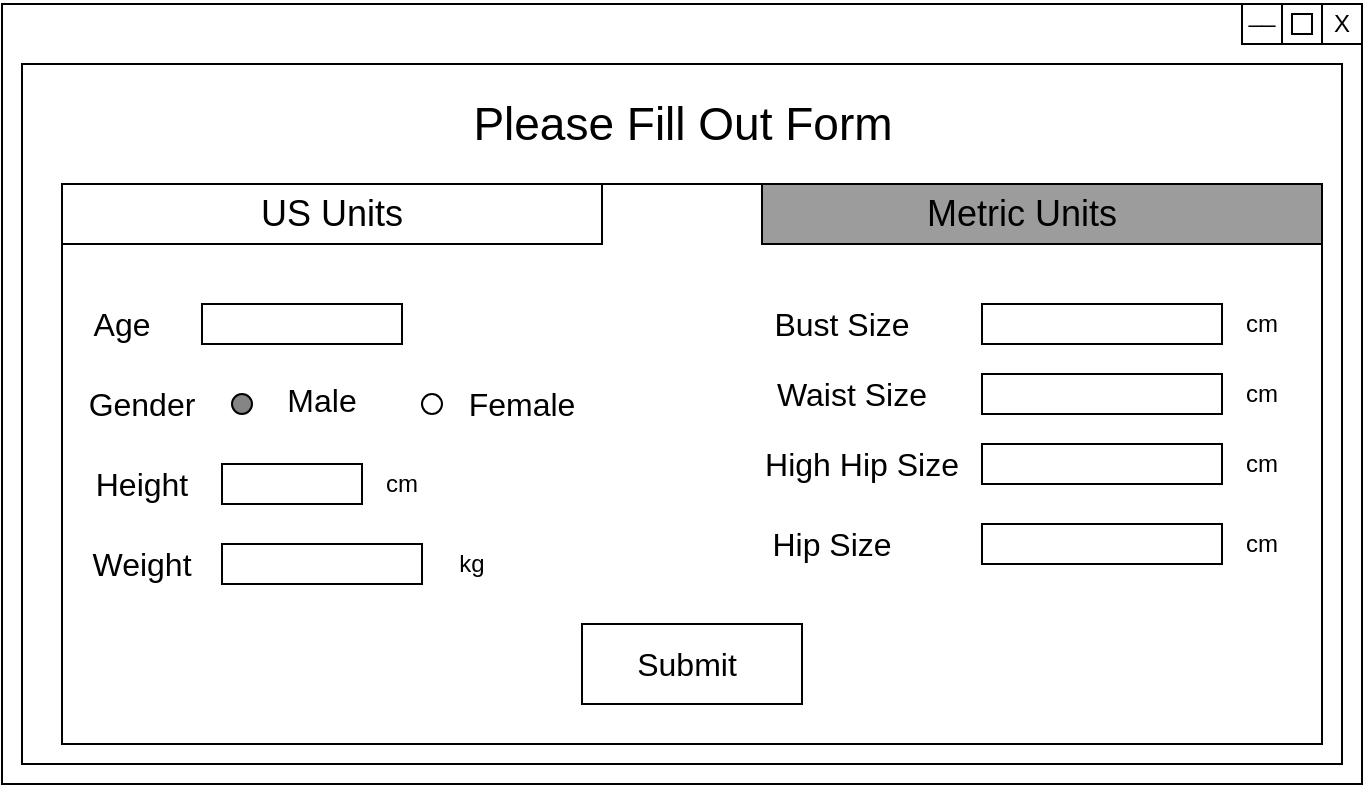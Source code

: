 <mxfile version="12.9.6" type="github"><diagram id="9UC1ZBUf9r_J20Ng0Syh" name="Page-1"><mxGraphModel dx="868" dy="450" grid="1" gridSize="10" guides="1" tooltips="1" connect="1" arrows="1" fold="1" page="1" pageScale="1" pageWidth="827" pageHeight="1169" math="0" shadow="0"><root><mxCell id="0"/><mxCell id="1" parent="0"/><mxCell id="mh5o7TWo_xymcsIFWV8s-2" value="" style="rounded=0;whiteSpace=wrap;html=1;" parent="1" vertex="1"><mxGeometry x="80" y="50" width="680" height="390" as="geometry"/></mxCell><mxCell id="mh5o7TWo_xymcsIFWV8s-3" value="" style="rounded=0;whiteSpace=wrap;html=1;" parent="1" vertex="1"><mxGeometry x="700" y="50" width="60" height="20" as="geometry"/></mxCell><mxCell id="mh5o7TWo_xymcsIFWV8s-5" value="" style="whiteSpace=wrap;html=1;aspect=fixed;" parent="1" vertex="1"><mxGeometry x="720" y="50" width="20" height="20" as="geometry"/></mxCell><mxCell id="mh5o7TWo_xymcsIFWV8s-6" value="" style="whiteSpace=wrap;html=1;aspect=fixed;" parent="1" vertex="1"><mxGeometry x="740" y="50" width="20" height="20" as="geometry"/></mxCell><mxCell id="mh5o7TWo_xymcsIFWV8s-10" value="" style="whiteSpace=wrap;html=1;aspect=fixed;" parent="1" vertex="1"><mxGeometry x="725" y="55" width="10" height="10" as="geometry"/></mxCell><mxCell id="mh5o7TWo_xymcsIFWV8s-14" value="X" style="text;html=1;strokeColor=none;fillColor=none;align=center;verticalAlign=middle;whiteSpace=wrap;rounded=0;" parent="1" vertex="1"><mxGeometry x="740" y="50" width="20" height="20" as="geometry"/></mxCell><mxCell id="mh5o7TWo_xymcsIFWV8s-15" value="__" style="text;html=1;strokeColor=none;fillColor=none;align=center;verticalAlign=middle;whiteSpace=wrap;rounded=0;" parent="1" vertex="1"><mxGeometry x="700" y="50" width="20" height="10" as="geometry"/></mxCell><mxCell id="mh5o7TWo_xymcsIFWV8s-16" value="" style="rounded=0;whiteSpace=wrap;html=1;" parent="1" vertex="1"><mxGeometry x="90" y="80" width="660" height="350" as="geometry"/></mxCell><mxCell id="mh5o7TWo_xymcsIFWV8s-17" value="Please Fill Out Form" style="text;html=1;strokeColor=none;fillColor=none;align=center;verticalAlign=middle;whiteSpace=wrap;rounded=0;fontSize=23;" parent="1" vertex="1"><mxGeometry x="262.5" y="80" width="315" height="60" as="geometry"/></mxCell><mxCell id="mh5o7TWo_xymcsIFWV8s-18" value="" style="rounded=0;whiteSpace=wrap;html=1;" parent="1" vertex="1"><mxGeometry x="110" y="140" width="630" height="280" as="geometry"/></mxCell><mxCell id="mh5o7TWo_xymcsIFWV8s-19" value="&lt;font style=&quot;font-size: 16px&quot;&gt;Age&lt;/font&gt;" style="text;html=1;strokeColor=none;fillColor=none;align=center;verticalAlign=middle;whiteSpace=wrap;rounded=0;" parent="1" vertex="1"><mxGeometry x="120" y="200" width="40" height="20" as="geometry"/></mxCell><mxCell id="mh5o7TWo_xymcsIFWV8s-20" value="" style="rounded=0;whiteSpace=wrap;html=1;" parent="1" vertex="1"><mxGeometry x="180" y="200" width="100" height="20" as="geometry"/></mxCell><mxCell id="mh5o7TWo_xymcsIFWV8s-21" value="&lt;font style=&quot;font-size: 16px&quot;&gt;Gender&lt;/font&gt;" style="text;html=1;strokeColor=none;fillColor=none;align=center;verticalAlign=middle;whiteSpace=wrap;rounded=0;" parent="1" vertex="1"><mxGeometry x="130" y="240" width="40" height="20" as="geometry"/></mxCell><mxCell id="mh5o7TWo_xymcsIFWV8s-22" value="" style="ellipse;whiteSpace=wrap;html=1;aspect=fixed;fillColor=#858585;" parent="1" vertex="1"><mxGeometry x="195" y="245" width="10" height="10" as="geometry"/></mxCell><mxCell id="mh5o7TWo_xymcsIFWV8s-23" value="&lt;font style=&quot;font-size: 16px&quot;&gt;Female&lt;/font&gt;" style="text;html=1;strokeColor=none;fillColor=none;align=center;verticalAlign=middle;whiteSpace=wrap;rounded=0;" parent="1" vertex="1"><mxGeometry x="320" y="240" width="40" height="20" as="geometry"/></mxCell><mxCell id="mh5o7TWo_xymcsIFWV8s-24" value="&lt;font style=&quot;font-size: 16px&quot;&gt;Male&lt;/font&gt;" style="text;html=1;strokeColor=none;fillColor=none;align=center;verticalAlign=middle;whiteSpace=wrap;rounded=0;" parent="1" vertex="1"><mxGeometry x="220" y="235" width="40" height="25" as="geometry"/></mxCell><mxCell id="mh5o7TWo_xymcsIFWV8s-27" value="" style="ellipse;whiteSpace=wrap;html=1;aspect=fixed;" parent="1" vertex="1"><mxGeometry x="290" y="245" width="10" height="10" as="geometry"/></mxCell><mxCell id="mh5o7TWo_xymcsIFWV8s-33" value="&lt;font style=&quot;font-size: 16px&quot;&gt;Height&lt;/font&gt;" style="text;html=1;strokeColor=none;fillColor=none;align=center;verticalAlign=middle;whiteSpace=wrap;rounded=0;" parent="1" vertex="1"><mxGeometry x="130" y="280" width="40" height="20" as="geometry"/></mxCell><mxCell id="mh5o7TWo_xymcsIFWV8s-34" value="&lt;font style=&quot;font-size: 16px&quot;&gt;Weight&lt;/font&gt;" style="text;html=1;strokeColor=none;fillColor=none;align=center;verticalAlign=middle;whiteSpace=wrap;rounded=0;" parent="1" vertex="1"><mxGeometry x="130" y="320" width="40" height="20" as="geometry"/></mxCell><mxCell id="mh5o7TWo_xymcsIFWV8s-36" value="" style="rounded=0;whiteSpace=wrap;html=1;" parent="1" vertex="1"><mxGeometry x="190" y="320" width="100" height="20" as="geometry"/></mxCell><mxCell id="mh5o7TWo_xymcsIFWV8s-37" value="" style="rounded=0;whiteSpace=wrap;html=1;" parent="1" vertex="1"><mxGeometry x="190" y="280" width="70" height="20" as="geometry"/></mxCell><mxCell id="mh5o7TWo_xymcsIFWV8s-38" value="" style="rounded=0;whiteSpace=wrap;html=1;fillColor=#FFFFFF;" parent="1" vertex="1"><mxGeometry x="110" y="140" width="270" height="30" as="geometry"/></mxCell><mxCell id="mh5o7TWo_xymcsIFWV8s-39" value="" style="rounded=0;whiteSpace=wrap;html=1;fillColor=#9C9C9C;" parent="1" vertex="1"><mxGeometry x="460" y="140" width="280" height="30" as="geometry"/></mxCell><mxCell id="mh5o7TWo_xymcsIFWV8s-40" value="&lt;font style=&quot;font-size: 18px&quot;&gt;US Units&lt;/font&gt;" style="text;html=1;strokeColor=none;fillColor=none;align=center;verticalAlign=middle;whiteSpace=wrap;rounded=0;" parent="1" vertex="1"><mxGeometry x="205" y="135" width="80" height="40" as="geometry"/></mxCell><mxCell id="mh5o7TWo_xymcsIFWV8s-41" value="&lt;font style=&quot;font-size: 18px&quot;&gt;Metric&amp;nbsp;Units&lt;/font&gt;" style="text;html=1;strokeColor=none;fillColor=none;align=center;verticalAlign=middle;whiteSpace=wrap;rounded=0;" parent="1" vertex="1"><mxGeometry x="550" y="135" width="80" height="40" as="geometry"/></mxCell><mxCell id="mh5o7TWo_xymcsIFWV8s-47" value="kg" style="text;html=1;strokeColor=none;fillColor=none;align=center;verticalAlign=middle;whiteSpace=wrap;rounded=0;" parent="1" vertex="1"><mxGeometry x="290" y="320" width="50" height="20" as="geometry"/></mxCell><mxCell id="mh5o7TWo_xymcsIFWV8s-48" value="" style="rounded=0;whiteSpace=wrap;html=1;" parent="1" vertex="1"><mxGeometry x="370" y="360" width="110" height="40" as="geometry"/></mxCell><mxCell id="mh5o7TWo_xymcsIFWV8s-49" value="Submit" style="text;html=1;strokeColor=none;fillColor=none;align=center;verticalAlign=middle;whiteSpace=wrap;rounded=0;strokeWidth=2;fontSize=16;" parent="1" vertex="1"><mxGeometry x="385" y="360" width="75" height="40" as="geometry"/></mxCell><mxCell id="Rhy4PQ65Y5ESTRBTd1DR-2" value="cm" style="text;html=1;strokeColor=none;fillColor=none;align=center;verticalAlign=middle;whiteSpace=wrap;rounded=0;" parent="1" vertex="1"><mxGeometry x="260" y="280" width="40" height="20" as="geometry"/></mxCell><mxCell id="mrFm19AUMNCgK8cAvsEe-2" value="" style="rounded=0;whiteSpace=wrap;html=1;" vertex="1" parent="1"><mxGeometry x="570" y="200" width="120" height="20" as="geometry"/></mxCell><mxCell id="mrFm19AUMNCgK8cAvsEe-3" value="" style="rounded=0;whiteSpace=wrap;html=1;" vertex="1" parent="1"><mxGeometry x="570" y="235" width="120" height="20" as="geometry"/></mxCell><mxCell id="mrFm19AUMNCgK8cAvsEe-4" value="" style="rounded=0;whiteSpace=wrap;html=1;" vertex="1" parent="1"><mxGeometry x="570" y="270" width="120" height="20" as="geometry"/></mxCell><mxCell id="mrFm19AUMNCgK8cAvsEe-5" value="" style="rounded=0;whiteSpace=wrap;html=1;" vertex="1" parent="1"><mxGeometry x="570" y="310" width="120" height="20" as="geometry"/></mxCell><mxCell id="mrFm19AUMNCgK8cAvsEe-7" value="&lt;font style=&quot;font-size: 16px&quot;&gt;Bust Size&lt;/font&gt;" style="text;html=1;strokeColor=none;fillColor=none;align=center;verticalAlign=middle;whiteSpace=wrap;rounded=0;" vertex="1" parent="1"><mxGeometry x="460" y="200" width="80" height="20" as="geometry"/></mxCell><mxCell id="mrFm19AUMNCgK8cAvsEe-8" value="cm" style="text;html=1;strokeColor=none;fillColor=none;align=center;verticalAlign=middle;whiteSpace=wrap;rounded=0;" vertex="1" parent="1"><mxGeometry x="690" y="200" width="40" height="20" as="geometry"/></mxCell><mxCell id="mrFm19AUMNCgK8cAvsEe-9" value="cm" style="text;html=1;strokeColor=none;fillColor=none;align=center;verticalAlign=middle;whiteSpace=wrap;rounded=0;" vertex="1" parent="1"><mxGeometry x="690" y="235" width="40" height="20" as="geometry"/></mxCell><mxCell id="mrFm19AUMNCgK8cAvsEe-12" value="cm" style="text;html=1;strokeColor=none;fillColor=none;align=center;verticalAlign=middle;whiteSpace=wrap;rounded=0;" vertex="1" parent="1"><mxGeometry x="690" y="270" width="40" height="20" as="geometry"/></mxCell><mxCell id="mrFm19AUMNCgK8cAvsEe-13" value="cm" style="text;html=1;strokeColor=none;fillColor=none;align=center;verticalAlign=middle;whiteSpace=wrap;rounded=0;" vertex="1" parent="1"><mxGeometry x="690" y="310" width="40" height="20" as="geometry"/></mxCell><mxCell id="mrFm19AUMNCgK8cAvsEe-14" value="&lt;font style=&quot;font-size: 16px&quot;&gt;Waist Size&lt;/font&gt;" style="text;html=1;strokeColor=none;fillColor=none;align=center;verticalAlign=middle;whiteSpace=wrap;rounded=0;" vertex="1" parent="1"><mxGeometry x="460" y="235" width="90" height="20" as="geometry"/></mxCell><mxCell id="mrFm19AUMNCgK8cAvsEe-15" value="&lt;font style=&quot;font-size: 16px&quot;&gt;Hip Size&lt;/font&gt;" style="text;html=1;strokeColor=none;fillColor=none;align=center;verticalAlign=middle;whiteSpace=wrap;rounded=0;" vertex="1" parent="1"><mxGeometry x="460" y="310" width="70" height="20" as="geometry"/></mxCell><mxCell id="mrFm19AUMNCgK8cAvsEe-17" value="&lt;font style=&quot;font-size: 16px&quot;&gt;High Hip Size&lt;/font&gt;" style="text;html=1;strokeColor=none;fillColor=none;align=center;verticalAlign=middle;whiteSpace=wrap;rounded=0;" vertex="1" parent="1"><mxGeometry x="460" y="270" width="100" height="20" as="geometry"/></mxCell></root></mxGraphModel></diagram></mxfile>